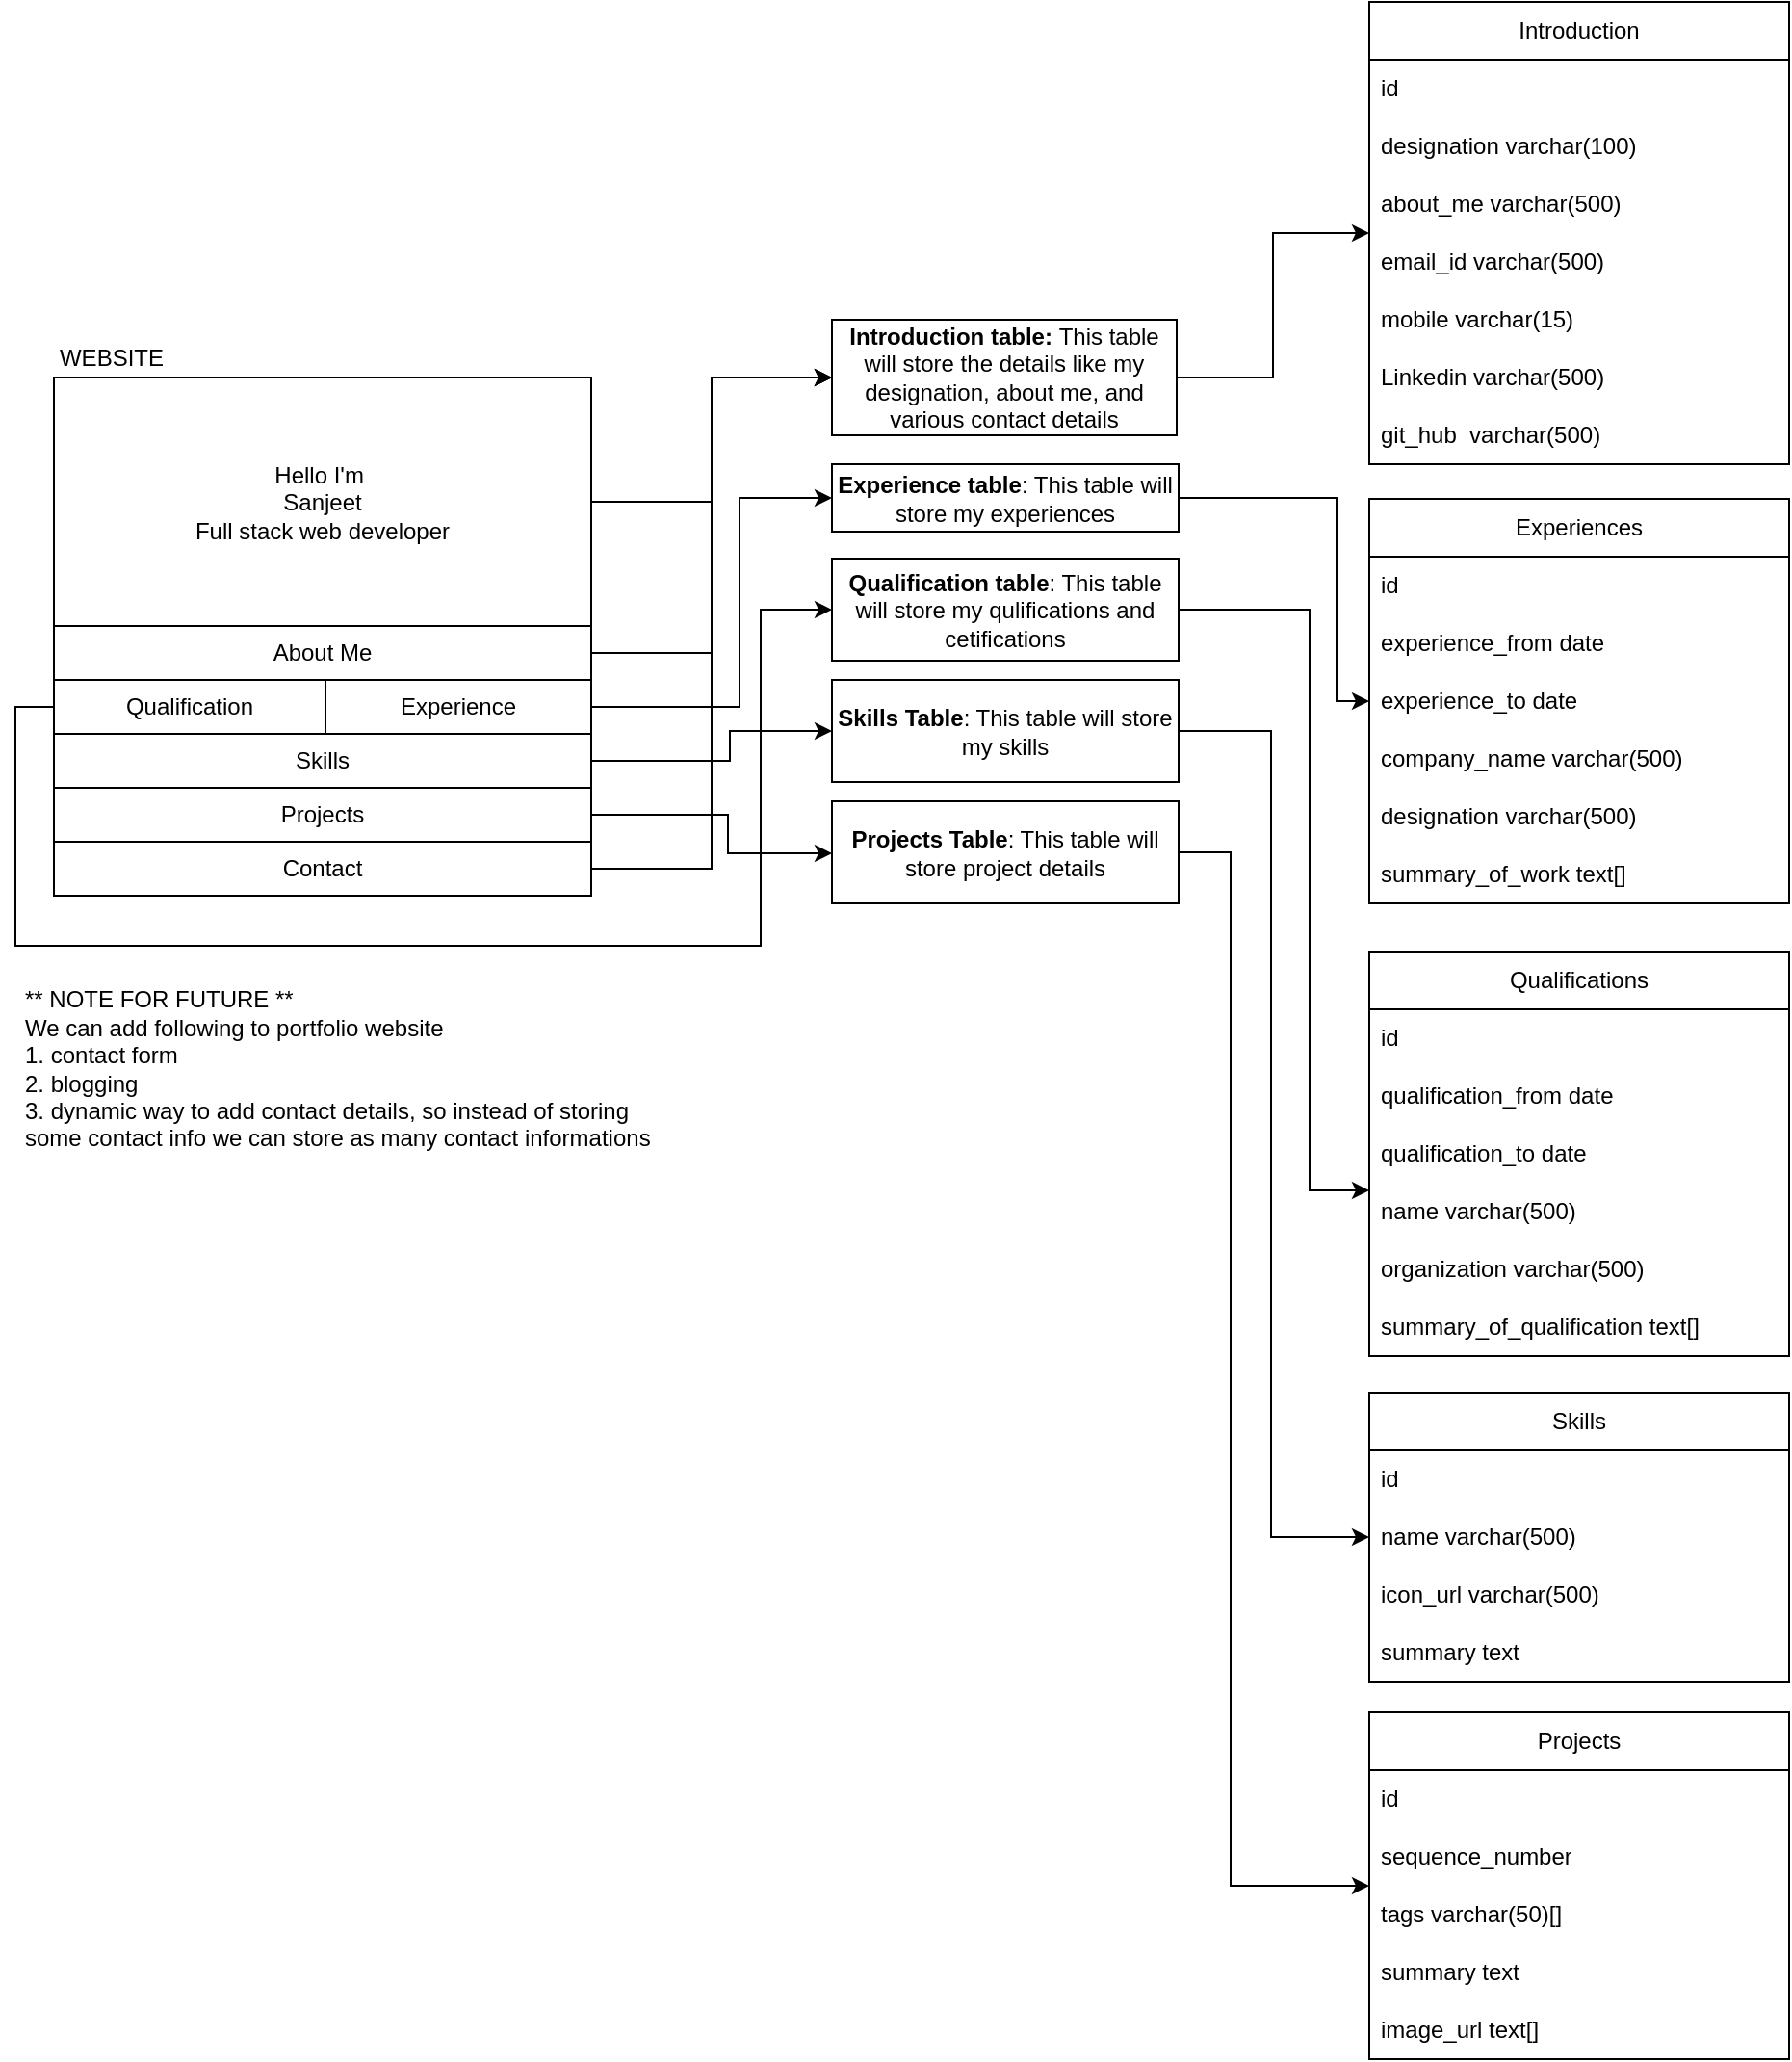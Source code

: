 <mxfile version="20.8.23" type="github">
  <diagram name="Page-1" id="Ujv4KCk9p_dzYKIpZMGY">
    <mxGraphModel dx="2903" dy="1485" grid="0" gridSize="10" guides="1" tooltips="1" connect="1" arrows="1" fold="1" page="0" pageScale="1" pageWidth="850" pageHeight="1100" math="0" shadow="0">
      <root>
        <mxCell id="0" />
        <mxCell id="1" parent="0" />
        <mxCell id="hCdEbCfftFfayXPtqMoT-12" style="edgeStyle=orthogonalEdgeStyle;rounded=0;orthogonalLoop=1;jettySize=auto;html=1;entryX=0;entryY=0.5;entryDx=0;entryDy=0;" edge="1" parent="1" source="hCdEbCfftFfayXPtqMoT-1" target="hCdEbCfftFfayXPtqMoT-11">
          <mxGeometry relative="1" as="geometry" />
        </mxCell>
        <mxCell id="hCdEbCfftFfayXPtqMoT-1" value="Hello I&#39;m&amp;nbsp;&lt;br&gt;Sanjeet&lt;br&gt;Full stack web developer" style="rounded=0;whiteSpace=wrap;html=1;" vertex="1" parent="1">
          <mxGeometry x="-39" y="117" width="279" height="129" as="geometry" />
        </mxCell>
        <mxCell id="hCdEbCfftFfayXPtqMoT-2" value="WEBSITE" style="text;html=1;strokeColor=none;fillColor=none;align=center;verticalAlign=middle;whiteSpace=wrap;rounded=0;" vertex="1" parent="1">
          <mxGeometry x="-39" y="92" width="60" height="30" as="geometry" />
        </mxCell>
        <mxCell id="hCdEbCfftFfayXPtqMoT-13" style="edgeStyle=orthogonalEdgeStyle;rounded=0;orthogonalLoop=1;jettySize=auto;html=1;entryX=0;entryY=0.5;entryDx=0;entryDy=0;" edge="1" parent="1" source="hCdEbCfftFfayXPtqMoT-3" target="hCdEbCfftFfayXPtqMoT-11">
          <mxGeometry relative="1" as="geometry" />
        </mxCell>
        <mxCell id="hCdEbCfftFfayXPtqMoT-3" value="About Me" style="rounded=0;whiteSpace=wrap;html=1;" vertex="1" parent="1">
          <mxGeometry x="-39" y="246" width="279" height="28" as="geometry" />
        </mxCell>
        <mxCell id="hCdEbCfftFfayXPtqMoT-20" style="edgeStyle=orthogonalEdgeStyle;rounded=0;orthogonalLoop=1;jettySize=auto;html=1;entryX=0;entryY=0.5;entryDx=0;entryDy=0;" edge="1" parent="1" source="hCdEbCfftFfayXPtqMoT-4" target="hCdEbCfftFfayXPtqMoT-19">
          <mxGeometry relative="1" as="geometry">
            <Array as="points">
              <mxPoint x="-59" y="288" />
              <mxPoint x="-59" y="412" />
              <mxPoint x="328" y="412" />
              <mxPoint x="328" y="238" />
            </Array>
          </mxGeometry>
        </mxCell>
        <mxCell id="hCdEbCfftFfayXPtqMoT-4" value="Qualification" style="rounded=0;whiteSpace=wrap;html=1;" vertex="1" parent="1">
          <mxGeometry x="-39" y="274" width="141" height="28" as="geometry" />
        </mxCell>
        <mxCell id="hCdEbCfftFfayXPtqMoT-18" style="edgeStyle=orthogonalEdgeStyle;rounded=0;orthogonalLoop=1;jettySize=auto;html=1;entryX=0;entryY=0.5;entryDx=0;entryDy=0;" edge="1" parent="1" source="hCdEbCfftFfayXPtqMoT-5" target="hCdEbCfftFfayXPtqMoT-17">
          <mxGeometry relative="1" as="geometry">
            <Array as="points">
              <mxPoint x="317" y="288" />
              <mxPoint x="317" y="180" />
            </Array>
          </mxGeometry>
        </mxCell>
        <mxCell id="hCdEbCfftFfayXPtqMoT-5" value="Experience" style="rounded=0;whiteSpace=wrap;html=1;" vertex="1" parent="1">
          <mxGeometry x="102" y="274" width="138" height="28" as="geometry" />
        </mxCell>
        <mxCell id="hCdEbCfftFfayXPtqMoT-23" style="edgeStyle=orthogonalEdgeStyle;rounded=0;orthogonalLoop=1;jettySize=auto;html=1;entryX=0;entryY=0.5;entryDx=0;entryDy=0;" edge="1" parent="1" source="hCdEbCfftFfayXPtqMoT-6" target="hCdEbCfftFfayXPtqMoT-21">
          <mxGeometry relative="1" as="geometry">
            <Array as="points">
              <mxPoint x="312" y="316" />
              <mxPoint x="312" y="300" />
            </Array>
          </mxGeometry>
        </mxCell>
        <mxCell id="hCdEbCfftFfayXPtqMoT-6" value="Skills" style="rounded=0;whiteSpace=wrap;html=1;" vertex="1" parent="1">
          <mxGeometry x="-39" y="302" width="279" height="28" as="geometry" />
        </mxCell>
        <mxCell id="hCdEbCfftFfayXPtqMoT-24" style="edgeStyle=orthogonalEdgeStyle;rounded=0;orthogonalLoop=1;jettySize=auto;html=1;" edge="1" parent="1" source="hCdEbCfftFfayXPtqMoT-7" target="hCdEbCfftFfayXPtqMoT-22">
          <mxGeometry relative="1" as="geometry">
            <Array as="points">
              <mxPoint x="311" y="344" />
              <mxPoint x="311" y="364" />
            </Array>
          </mxGeometry>
        </mxCell>
        <mxCell id="hCdEbCfftFfayXPtqMoT-7" value="Projects" style="rounded=0;whiteSpace=wrap;html=1;" vertex="1" parent="1">
          <mxGeometry x="-39" y="330" width="279" height="28" as="geometry" />
        </mxCell>
        <mxCell id="hCdEbCfftFfayXPtqMoT-16" style="edgeStyle=orthogonalEdgeStyle;rounded=0;orthogonalLoop=1;jettySize=auto;html=1;entryX=0;entryY=0.5;entryDx=0;entryDy=0;" edge="1" parent="1" source="hCdEbCfftFfayXPtqMoT-8" target="hCdEbCfftFfayXPtqMoT-11">
          <mxGeometry relative="1" as="geometry" />
        </mxCell>
        <mxCell id="hCdEbCfftFfayXPtqMoT-8" value="Contact" style="rounded=0;whiteSpace=wrap;html=1;" vertex="1" parent="1">
          <mxGeometry x="-39" y="358" width="279" height="28" as="geometry" />
        </mxCell>
        <mxCell id="hCdEbCfftFfayXPtqMoT-45" style="edgeStyle=orthogonalEdgeStyle;rounded=0;orthogonalLoop=1;jettySize=auto;html=1;" edge="1" parent="1" source="hCdEbCfftFfayXPtqMoT-11" target="hCdEbCfftFfayXPtqMoT-32">
          <mxGeometry relative="1" as="geometry" />
        </mxCell>
        <mxCell id="hCdEbCfftFfayXPtqMoT-11" value="&lt;b&gt;Introduction table: &lt;/b&gt;This table will store the details like my designation, about me, and various contact details" style="whiteSpace=wrap;html=1;rounded=0;" vertex="1" parent="1">
          <mxGeometry x="365" y="87" width="179" height="60" as="geometry" />
        </mxCell>
        <mxCell id="hCdEbCfftFfayXPtqMoT-55" style="edgeStyle=orthogonalEdgeStyle;rounded=0;orthogonalLoop=1;jettySize=auto;html=1;" edge="1" parent="1" source="hCdEbCfftFfayXPtqMoT-17" target="hCdEbCfftFfayXPtqMoT-46">
          <mxGeometry relative="1" as="geometry">
            <Array as="points">
              <mxPoint x="627" y="179" />
              <mxPoint x="627" y="285" />
            </Array>
          </mxGeometry>
        </mxCell>
        <mxCell id="hCdEbCfftFfayXPtqMoT-17" value="&lt;b&gt;Experience table&lt;/b&gt;: This table will store my experiences" style="whiteSpace=wrap;html=1;rounded=0;" vertex="1" parent="1">
          <mxGeometry x="365" y="162" width="180" height="35" as="geometry" />
        </mxCell>
        <mxCell id="hCdEbCfftFfayXPtqMoT-63" style="edgeStyle=orthogonalEdgeStyle;rounded=0;orthogonalLoop=1;jettySize=auto;html=1;" edge="1" parent="1" source="hCdEbCfftFfayXPtqMoT-19" target="hCdEbCfftFfayXPtqMoT-56">
          <mxGeometry relative="1" as="geometry">
            <Array as="points">
              <mxPoint x="613" y="237" />
              <mxPoint x="613" y="539" />
            </Array>
          </mxGeometry>
        </mxCell>
        <mxCell id="hCdEbCfftFfayXPtqMoT-19" value="&lt;b&gt;Qualification table&lt;/b&gt;: This table will store my qulifications and cetifications" style="whiteSpace=wrap;html=1;rounded=0;" vertex="1" parent="1">
          <mxGeometry x="365" y="211" width="180" height="53" as="geometry" />
        </mxCell>
        <mxCell id="hCdEbCfftFfayXPtqMoT-71" style="edgeStyle=orthogonalEdgeStyle;rounded=0;orthogonalLoop=1;jettySize=auto;html=1;" edge="1" parent="1" source="hCdEbCfftFfayXPtqMoT-21" target="hCdEbCfftFfayXPtqMoT-64">
          <mxGeometry relative="1" as="geometry">
            <Array as="points">
              <mxPoint x="593" y="300" />
              <mxPoint x="593" y="719" />
            </Array>
          </mxGeometry>
        </mxCell>
        <mxCell id="hCdEbCfftFfayXPtqMoT-21" value="&lt;b&gt;Skills Table&lt;/b&gt;: This table will store my skills" style="whiteSpace=wrap;html=1;rounded=0;" vertex="1" parent="1">
          <mxGeometry x="365" y="274" width="180" height="53" as="geometry" />
        </mxCell>
        <mxCell id="hCdEbCfftFfayXPtqMoT-78" style="edgeStyle=orthogonalEdgeStyle;rounded=0;orthogonalLoop=1;jettySize=auto;html=1;" edge="1" parent="1" source="hCdEbCfftFfayXPtqMoT-22" target="hCdEbCfftFfayXPtqMoT-72">
          <mxGeometry relative="1" as="geometry">
            <Array as="points">
              <mxPoint x="572" y="364" />
              <mxPoint x="572" y="900" />
            </Array>
          </mxGeometry>
        </mxCell>
        <mxCell id="hCdEbCfftFfayXPtqMoT-22" value="&lt;b&gt;Projects Table&lt;/b&gt;: This table will store project details" style="whiteSpace=wrap;html=1;rounded=0;" vertex="1" parent="1">
          <mxGeometry x="365" y="337" width="180" height="53" as="geometry" />
        </mxCell>
        <mxCell id="hCdEbCfftFfayXPtqMoT-25" value="** NOTE FOR FUTURE **&lt;br&gt;We can add following to portfolio website&lt;br&gt;1. contact form&lt;br&gt;2. blogging&lt;br&gt;3. dynamic way to add contact details, so instead of storing some contact info we can store as many contact informations" style="text;html=1;strokeColor=none;fillColor=none;align=left;verticalAlign=middle;whiteSpace=wrap;rounded=0;" vertex="1" parent="1">
          <mxGeometry x="-56" y="426" width="347" height="100" as="geometry" />
        </mxCell>
        <mxCell id="hCdEbCfftFfayXPtqMoT-32" value="Introduction" style="swimlane;fontStyle=0;childLayout=stackLayout;horizontal=1;startSize=30;horizontalStack=0;resizeParent=1;resizeParentMax=0;resizeLast=0;collapsible=1;marginBottom=0;whiteSpace=wrap;html=1;" vertex="1" parent="1">
          <mxGeometry x="644" y="-78" width="218" height="240" as="geometry">
            <mxRectangle x="644" y="-78" width="98" height="30" as="alternateBounds" />
          </mxGeometry>
        </mxCell>
        <mxCell id="hCdEbCfftFfayXPtqMoT-33" value="id&lt;br&gt;" style="text;strokeColor=none;fillColor=none;align=left;verticalAlign=middle;spacingLeft=4;spacingRight=4;overflow=hidden;points=[[0,0.5],[1,0.5]];portConstraint=eastwest;rotatable=0;whiteSpace=wrap;html=1;" vertex="1" parent="hCdEbCfftFfayXPtqMoT-32">
          <mxGeometry y="30" width="218" height="30" as="geometry" />
        </mxCell>
        <mxCell id="hCdEbCfftFfayXPtqMoT-34" value="designation varchar(100)" style="text;strokeColor=none;fillColor=none;align=left;verticalAlign=middle;spacingLeft=4;spacingRight=4;overflow=hidden;points=[[0,0.5],[1,0.5]];portConstraint=eastwest;rotatable=0;whiteSpace=wrap;html=1;" vertex="1" parent="hCdEbCfftFfayXPtqMoT-32">
          <mxGeometry y="60" width="218" height="30" as="geometry" />
        </mxCell>
        <mxCell id="hCdEbCfftFfayXPtqMoT-39" value="about_me varchar(500)" style="text;strokeColor=none;fillColor=none;align=left;verticalAlign=middle;spacingLeft=4;spacingRight=4;overflow=hidden;points=[[0,0.5],[1,0.5]];portConstraint=eastwest;rotatable=0;whiteSpace=wrap;html=1;" vertex="1" parent="hCdEbCfftFfayXPtqMoT-32">
          <mxGeometry y="90" width="218" height="30" as="geometry" />
        </mxCell>
        <mxCell id="hCdEbCfftFfayXPtqMoT-40" value="email_id varchar(500)" style="text;strokeColor=none;fillColor=none;align=left;verticalAlign=middle;spacingLeft=4;spacingRight=4;overflow=hidden;points=[[0,0.5],[1,0.5]];portConstraint=eastwest;rotatable=0;whiteSpace=wrap;html=1;" vertex="1" parent="hCdEbCfftFfayXPtqMoT-32">
          <mxGeometry y="120" width="218" height="30" as="geometry" />
        </mxCell>
        <mxCell id="hCdEbCfftFfayXPtqMoT-41" value="mobile varchar(15)" style="text;strokeColor=none;fillColor=none;align=left;verticalAlign=middle;spacingLeft=4;spacingRight=4;overflow=hidden;points=[[0,0.5],[1,0.5]];portConstraint=eastwest;rotatable=0;whiteSpace=wrap;html=1;" vertex="1" parent="hCdEbCfftFfayXPtqMoT-32">
          <mxGeometry y="150" width="218" height="30" as="geometry" />
        </mxCell>
        <mxCell id="hCdEbCfftFfayXPtqMoT-42" value="Linkedin varchar(500)" style="text;strokeColor=none;fillColor=none;align=left;verticalAlign=middle;spacingLeft=4;spacingRight=4;overflow=hidden;points=[[0,0.5],[1,0.5]];portConstraint=eastwest;rotatable=0;whiteSpace=wrap;html=1;" vertex="1" parent="hCdEbCfftFfayXPtqMoT-32">
          <mxGeometry y="180" width="218" height="30" as="geometry" />
        </mxCell>
        <mxCell id="hCdEbCfftFfayXPtqMoT-43" value="git_hub&amp;nbsp; varchar(500)" style="text;strokeColor=none;fillColor=none;align=left;verticalAlign=middle;spacingLeft=4;spacingRight=4;overflow=hidden;points=[[0,0.5],[1,0.5]];portConstraint=eastwest;rotatable=0;whiteSpace=wrap;html=1;" vertex="1" parent="hCdEbCfftFfayXPtqMoT-32">
          <mxGeometry y="210" width="218" height="30" as="geometry" />
        </mxCell>
        <mxCell id="hCdEbCfftFfayXPtqMoT-46" value="Experiences" style="swimlane;fontStyle=0;childLayout=stackLayout;horizontal=1;startSize=30;horizontalStack=0;resizeParent=1;resizeParentMax=0;resizeLast=0;collapsible=1;marginBottom=0;whiteSpace=wrap;html=1;" vertex="1" parent="1">
          <mxGeometry x="644" y="180" width="218" height="210" as="geometry">
            <mxRectangle x="644" y="-78" width="98" height="30" as="alternateBounds" />
          </mxGeometry>
        </mxCell>
        <mxCell id="hCdEbCfftFfayXPtqMoT-47" value="id&lt;br&gt;" style="text;strokeColor=none;fillColor=none;align=left;verticalAlign=middle;spacingLeft=4;spacingRight=4;overflow=hidden;points=[[0,0.5],[1,0.5]];portConstraint=eastwest;rotatable=0;whiteSpace=wrap;html=1;" vertex="1" parent="hCdEbCfftFfayXPtqMoT-46">
          <mxGeometry y="30" width="218" height="30" as="geometry" />
        </mxCell>
        <mxCell id="hCdEbCfftFfayXPtqMoT-48" value="experience_from date" style="text;strokeColor=none;fillColor=none;align=left;verticalAlign=middle;spacingLeft=4;spacingRight=4;overflow=hidden;points=[[0,0.5],[1,0.5]];portConstraint=eastwest;rotatable=0;whiteSpace=wrap;html=1;" vertex="1" parent="hCdEbCfftFfayXPtqMoT-46">
          <mxGeometry y="60" width="218" height="30" as="geometry" />
        </mxCell>
        <mxCell id="hCdEbCfftFfayXPtqMoT-54" value="experience_to date" style="text;strokeColor=none;fillColor=none;align=left;verticalAlign=middle;spacingLeft=4;spacingRight=4;overflow=hidden;points=[[0,0.5],[1,0.5]];portConstraint=eastwest;rotatable=0;whiteSpace=wrap;html=1;" vertex="1" parent="hCdEbCfftFfayXPtqMoT-46">
          <mxGeometry y="90" width="218" height="30" as="geometry" />
        </mxCell>
        <mxCell id="hCdEbCfftFfayXPtqMoT-49" value="company_name varchar(500)" style="text;strokeColor=none;fillColor=none;align=left;verticalAlign=middle;spacingLeft=4;spacingRight=4;overflow=hidden;points=[[0,0.5],[1,0.5]];portConstraint=eastwest;rotatable=0;whiteSpace=wrap;html=1;" vertex="1" parent="hCdEbCfftFfayXPtqMoT-46">
          <mxGeometry y="120" width="218" height="30" as="geometry" />
        </mxCell>
        <mxCell id="hCdEbCfftFfayXPtqMoT-50" value="designation varchar(500)" style="text;strokeColor=none;fillColor=none;align=left;verticalAlign=middle;spacingLeft=4;spacingRight=4;overflow=hidden;points=[[0,0.5],[1,0.5]];portConstraint=eastwest;rotatable=0;whiteSpace=wrap;html=1;" vertex="1" parent="hCdEbCfftFfayXPtqMoT-46">
          <mxGeometry y="150" width="218" height="30" as="geometry" />
        </mxCell>
        <mxCell id="hCdEbCfftFfayXPtqMoT-51" value="summary_of_work text[]" style="text;strokeColor=none;fillColor=none;align=left;verticalAlign=middle;spacingLeft=4;spacingRight=4;overflow=hidden;points=[[0,0.5],[1,0.5]];portConstraint=eastwest;rotatable=0;whiteSpace=wrap;html=1;" vertex="1" parent="hCdEbCfftFfayXPtqMoT-46">
          <mxGeometry y="180" width="218" height="30" as="geometry" />
        </mxCell>
        <mxCell id="hCdEbCfftFfayXPtqMoT-56" value="Qualifications" style="swimlane;fontStyle=0;childLayout=stackLayout;horizontal=1;startSize=30;horizontalStack=0;resizeParent=1;resizeParentMax=0;resizeLast=0;collapsible=1;marginBottom=0;whiteSpace=wrap;html=1;" vertex="1" parent="1">
          <mxGeometry x="644" y="415" width="218" height="210" as="geometry">
            <mxRectangle x="644" y="-78" width="98" height="30" as="alternateBounds" />
          </mxGeometry>
        </mxCell>
        <mxCell id="hCdEbCfftFfayXPtqMoT-57" value="id&lt;br&gt;" style="text;strokeColor=none;fillColor=none;align=left;verticalAlign=middle;spacingLeft=4;spacingRight=4;overflow=hidden;points=[[0,0.5],[1,0.5]];portConstraint=eastwest;rotatable=0;whiteSpace=wrap;html=1;" vertex="1" parent="hCdEbCfftFfayXPtqMoT-56">
          <mxGeometry y="30" width="218" height="30" as="geometry" />
        </mxCell>
        <mxCell id="hCdEbCfftFfayXPtqMoT-58" value="qualification_from date" style="text;strokeColor=none;fillColor=none;align=left;verticalAlign=middle;spacingLeft=4;spacingRight=4;overflow=hidden;points=[[0,0.5],[1,0.5]];portConstraint=eastwest;rotatable=0;whiteSpace=wrap;html=1;" vertex="1" parent="hCdEbCfftFfayXPtqMoT-56">
          <mxGeometry y="60" width="218" height="30" as="geometry" />
        </mxCell>
        <mxCell id="hCdEbCfftFfayXPtqMoT-59" value="qualification_to date" style="text;strokeColor=none;fillColor=none;align=left;verticalAlign=middle;spacingLeft=4;spacingRight=4;overflow=hidden;points=[[0,0.5],[1,0.5]];portConstraint=eastwest;rotatable=0;whiteSpace=wrap;html=1;" vertex="1" parent="hCdEbCfftFfayXPtqMoT-56">
          <mxGeometry y="90" width="218" height="30" as="geometry" />
        </mxCell>
        <mxCell id="hCdEbCfftFfayXPtqMoT-60" value="name varchar(500)" style="text;strokeColor=none;fillColor=none;align=left;verticalAlign=middle;spacingLeft=4;spacingRight=4;overflow=hidden;points=[[0,0.5],[1,0.5]];portConstraint=eastwest;rotatable=0;whiteSpace=wrap;html=1;" vertex="1" parent="hCdEbCfftFfayXPtqMoT-56">
          <mxGeometry y="120" width="218" height="30" as="geometry" />
        </mxCell>
        <mxCell id="hCdEbCfftFfayXPtqMoT-61" value="organization varchar(500)" style="text;strokeColor=none;fillColor=none;align=left;verticalAlign=middle;spacingLeft=4;spacingRight=4;overflow=hidden;points=[[0,0.5],[1,0.5]];portConstraint=eastwest;rotatable=0;whiteSpace=wrap;html=1;" vertex="1" parent="hCdEbCfftFfayXPtqMoT-56">
          <mxGeometry y="150" width="218" height="30" as="geometry" />
        </mxCell>
        <mxCell id="hCdEbCfftFfayXPtqMoT-62" value="summary_of_qualification text[]" style="text;strokeColor=none;fillColor=none;align=left;verticalAlign=middle;spacingLeft=4;spacingRight=4;overflow=hidden;points=[[0,0.5],[1,0.5]];portConstraint=eastwest;rotatable=0;whiteSpace=wrap;html=1;" vertex="1" parent="hCdEbCfftFfayXPtqMoT-56">
          <mxGeometry y="180" width="218" height="30" as="geometry" />
        </mxCell>
        <mxCell id="hCdEbCfftFfayXPtqMoT-64" value="Skills" style="swimlane;fontStyle=0;childLayout=stackLayout;horizontal=1;startSize=30;horizontalStack=0;resizeParent=1;resizeParentMax=0;resizeLast=0;collapsible=1;marginBottom=0;whiteSpace=wrap;html=1;" vertex="1" parent="1">
          <mxGeometry x="644" y="644" width="218" height="150" as="geometry">
            <mxRectangle x="644" y="-78" width="98" height="30" as="alternateBounds" />
          </mxGeometry>
        </mxCell>
        <mxCell id="hCdEbCfftFfayXPtqMoT-65" value="id&lt;br&gt;" style="text;strokeColor=none;fillColor=none;align=left;verticalAlign=middle;spacingLeft=4;spacingRight=4;overflow=hidden;points=[[0,0.5],[1,0.5]];portConstraint=eastwest;rotatable=0;whiteSpace=wrap;html=1;" vertex="1" parent="hCdEbCfftFfayXPtqMoT-64">
          <mxGeometry y="30" width="218" height="30" as="geometry" />
        </mxCell>
        <mxCell id="hCdEbCfftFfayXPtqMoT-68" value="name varchar(500)" style="text;strokeColor=none;fillColor=none;align=left;verticalAlign=middle;spacingLeft=4;spacingRight=4;overflow=hidden;points=[[0,0.5],[1,0.5]];portConstraint=eastwest;rotatable=0;whiteSpace=wrap;html=1;" vertex="1" parent="hCdEbCfftFfayXPtqMoT-64">
          <mxGeometry y="60" width="218" height="30" as="geometry" />
        </mxCell>
        <mxCell id="hCdEbCfftFfayXPtqMoT-69" value="icon_url varchar(500)" style="text;strokeColor=none;fillColor=none;align=left;verticalAlign=middle;spacingLeft=4;spacingRight=4;overflow=hidden;points=[[0,0.5],[1,0.5]];portConstraint=eastwest;rotatable=0;whiteSpace=wrap;html=1;" vertex="1" parent="hCdEbCfftFfayXPtqMoT-64">
          <mxGeometry y="90" width="218" height="30" as="geometry" />
        </mxCell>
        <mxCell id="hCdEbCfftFfayXPtqMoT-70" value="summary text" style="text;strokeColor=none;fillColor=none;align=left;verticalAlign=middle;spacingLeft=4;spacingRight=4;overflow=hidden;points=[[0,0.5],[1,0.5]];portConstraint=eastwest;rotatable=0;whiteSpace=wrap;html=1;" vertex="1" parent="hCdEbCfftFfayXPtqMoT-64">
          <mxGeometry y="120" width="218" height="30" as="geometry" />
        </mxCell>
        <mxCell id="hCdEbCfftFfayXPtqMoT-72" value="Projects" style="swimlane;fontStyle=0;childLayout=stackLayout;horizontal=1;startSize=30;horizontalStack=0;resizeParent=1;resizeParentMax=0;resizeLast=0;collapsible=1;marginBottom=0;whiteSpace=wrap;html=1;" vertex="1" parent="1">
          <mxGeometry x="644" y="810" width="218" height="180" as="geometry">
            <mxRectangle x="644" y="-78" width="98" height="30" as="alternateBounds" />
          </mxGeometry>
        </mxCell>
        <mxCell id="hCdEbCfftFfayXPtqMoT-73" value="id&lt;br&gt;" style="text;strokeColor=none;fillColor=none;align=left;verticalAlign=middle;spacingLeft=4;spacingRight=4;overflow=hidden;points=[[0,0.5],[1,0.5]];portConstraint=eastwest;rotatable=0;whiteSpace=wrap;html=1;" vertex="1" parent="hCdEbCfftFfayXPtqMoT-72">
          <mxGeometry y="30" width="218" height="30" as="geometry" />
        </mxCell>
        <mxCell id="hCdEbCfftFfayXPtqMoT-74" value="sequence_number" style="text;strokeColor=none;fillColor=none;align=left;verticalAlign=middle;spacingLeft=4;spacingRight=4;overflow=hidden;points=[[0,0.5],[1,0.5]];portConstraint=eastwest;rotatable=0;whiteSpace=wrap;html=1;" vertex="1" parent="hCdEbCfftFfayXPtqMoT-72">
          <mxGeometry y="60" width="218" height="30" as="geometry" />
        </mxCell>
        <mxCell id="hCdEbCfftFfayXPtqMoT-75" value="tags varchar(50)[]" style="text;strokeColor=none;fillColor=none;align=left;verticalAlign=middle;spacingLeft=4;spacingRight=4;overflow=hidden;points=[[0,0.5],[1,0.5]];portConstraint=eastwest;rotatable=0;whiteSpace=wrap;html=1;" vertex="1" parent="hCdEbCfftFfayXPtqMoT-72">
          <mxGeometry y="90" width="218" height="30" as="geometry" />
        </mxCell>
        <mxCell id="hCdEbCfftFfayXPtqMoT-76" value="summary text" style="text;strokeColor=none;fillColor=none;align=left;verticalAlign=middle;spacingLeft=4;spacingRight=4;overflow=hidden;points=[[0,0.5],[1,0.5]];portConstraint=eastwest;rotatable=0;whiteSpace=wrap;html=1;" vertex="1" parent="hCdEbCfftFfayXPtqMoT-72">
          <mxGeometry y="120" width="218" height="30" as="geometry" />
        </mxCell>
        <mxCell id="hCdEbCfftFfayXPtqMoT-77" value="image_url text[]" style="text;strokeColor=none;fillColor=none;align=left;verticalAlign=middle;spacingLeft=4;spacingRight=4;overflow=hidden;points=[[0,0.5],[1,0.5]];portConstraint=eastwest;rotatable=0;whiteSpace=wrap;html=1;" vertex="1" parent="hCdEbCfftFfayXPtqMoT-72">
          <mxGeometry y="150" width="218" height="30" as="geometry" />
        </mxCell>
      </root>
    </mxGraphModel>
  </diagram>
</mxfile>
